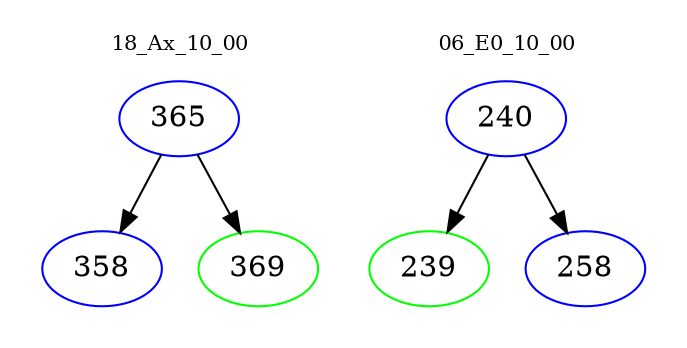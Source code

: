 digraph{
subgraph cluster_0 {
color = white
label = "18_Ax_10_00";
fontsize=10;
T0_365 [label="365", color="blue"]
T0_365 -> T0_358 [color="black"]
T0_358 [label="358", color="blue"]
T0_365 -> T0_369 [color="black"]
T0_369 [label="369", color="green"]
}
subgraph cluster_1 {
color = white
label = "06_E0_10_00";
fontsize=10;
T1_240 [label="240", color="blue"]
T1_240 -> T1_239 [color="black"]
T1_239 [label="239", color="green"]
T1_240 -> T1_258 [color="black"]
T1_258 [label="258", color="blue"]
}
}
